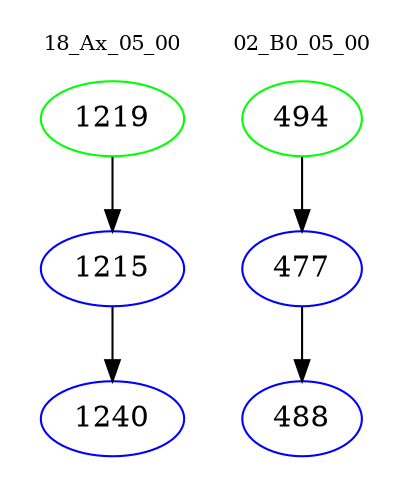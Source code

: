 digraph{
subgraph cluster_0 {
color = white
label = "18_Ax_05_00";
fontsize=10;
T0_1219 [label="1219", color="green"]
T0_1219 -> T0_1215 [color="black"]
T0_1215 [label="1215", color="blue"]
T0_1215 -> T0_1240 [color="black"]
T0_1240 [label="1240", color="blue"]
}
subgraph cluster_1 {
color = white
label = "02_B0_05_00";
fontsize=10;
T1_494 [label="494", color="green"]
T1_494 -> T1_477 [color="black"]
T1_477 [label="477", color="blue"]
T1_477 -> T1_488 [color="black"]
T1_488 [label="488", color="blue"]
}
}
